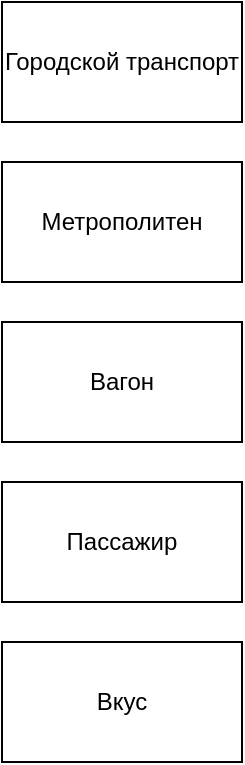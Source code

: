 <mxfile type="github" version="12.0.2" pages="1"><diagram id="6I7BNMvGfByo7jLeAsBY" name="Page-1"><mxGraphModel grid="1" dx="782" dy="466" gridSize="10" guides="1" tooltips="1" connect="1" arrows="1" fold="1" page="1" pageScale="1" pageWidth="2336" pageHeight="1654" math="0" shadow="0"><root><mxCell id="0"/><mxCell id="1" parent="0"/><mxCell id="A4VjPhN4YZc6CyYK420j-1" value="Городской транспорт" parent="1" style="rounded=0;whiteSpace=wrap;html=1;" vertex="1"><mxGeometry as="geometry" x="20" y="20" width="120" height="60"/></mxCell><mxCell id="A4VjPhN4YZc6CyYK420j-2" value="Метрополитен" parent="1" style="rounded=0;whiteSpace=wrap;html=1;" vertex="1"><mxGeometry as="geometry" x="20" y="100" width="120" height="60"/></mxCell><mxCell id="A4VjPhN4YZc6CyYK420j-3" value="Вагон" parent="1" style="rounded=0;whiteSpace=wrap;html=1;" vertex="1"><mxGeometry as="geometry" x="20" y="180" width="120" height="60"/></mxCell><mxCell id="A4VjPhN4YZc6CyYK420j-4" value="Пассажир" parent="1" style="rounded=0;whiteSpace=wrap;html=1;" vertex="1"><mxGeometry as="geometry" x="20" y="260" width="120" height="60"/></mxCell><mxCell id="A4VjPhN4YZc6CyYK420j-5" value="Вкус" parent="1" style="rounded=0;whiteSpace=wrap;html=1;" vertex="1"><mxGeometry as="geometry" x="20" y="340" width="120" height="60"/></mxCell></root></mxGraphModel></diagram></mxfile>